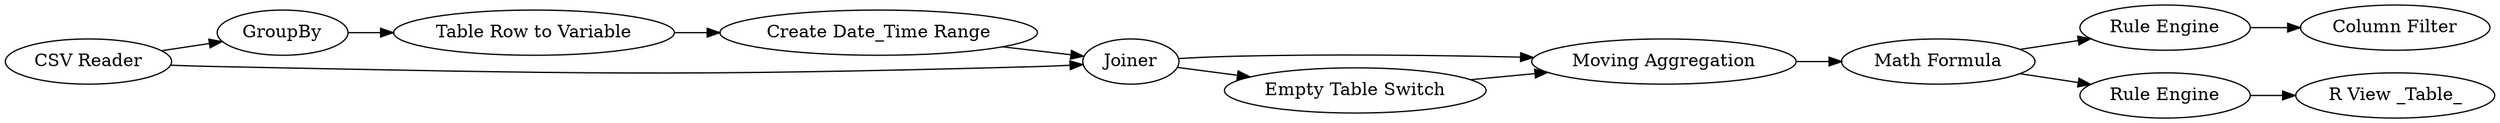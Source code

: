 digraph {
	10 -> 13
	7 -> 14
	14 -> 3
	15 -> 3
	4 -> 5
	12 -> 14
	3 -> 4
	4 -> 17
	5 -> 6
	17 -> 16
	14 -> 15
	7 -> 10
	13 -> 12
	5 [label="Rule Engine"]
	16 [label="R View _Table_"]
	13 [label="Table Row to Variable"]
	7 [label="CSV Reader"]
	12 [label="Create Date_Time Range"]
	4 [label="Math Formula"]
	6 [label="Column Filter"]
	15 [label="Empty Table Switch"]
	14 [label=Joiner]
	17 [label="Rule Engine"]
	3 [label="Moving Aggregation"]
	10 [label=GroupBy]
	rankdir=LR
}
